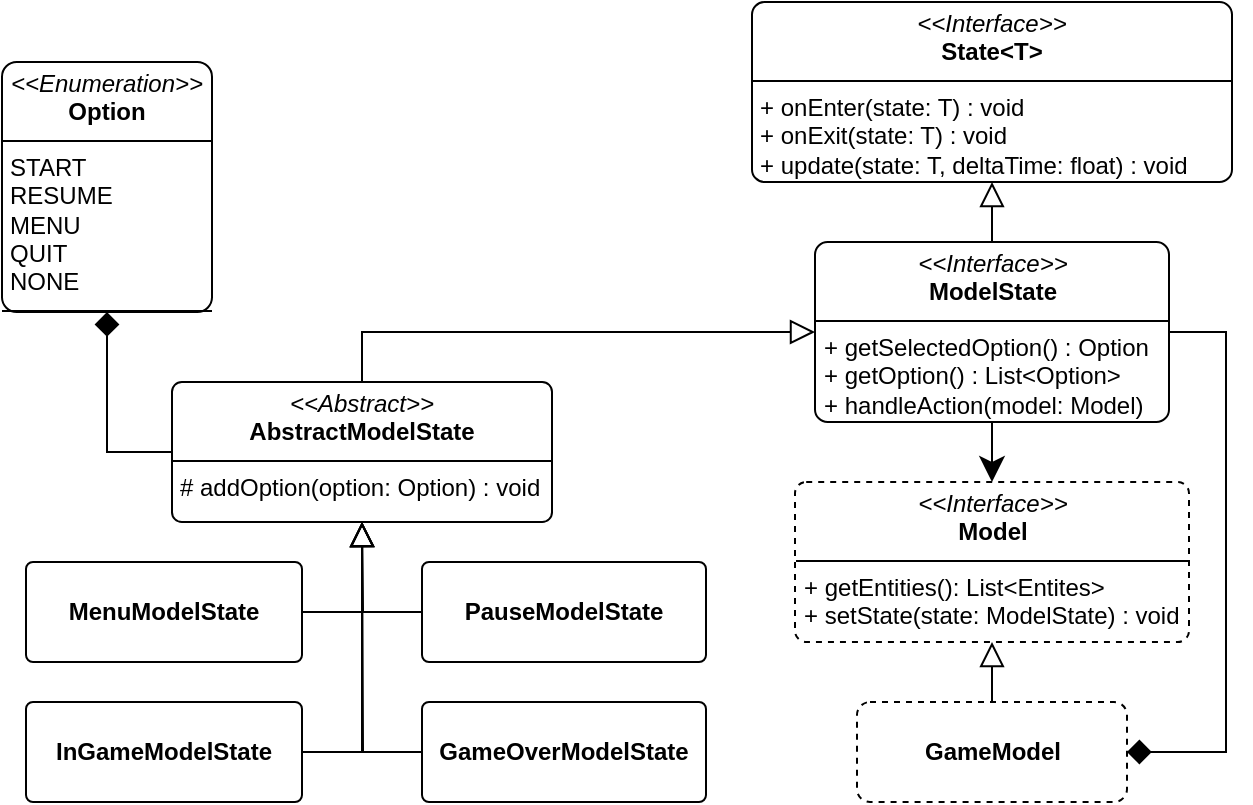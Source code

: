 <mxfile version="27.2.0">
  <diagram name="Page-1" id="MUpO-80bZ4cRYe_vbzj_">
    <mxGraphModel dx="1722" dy="1017" grid="1" gridSize="10" guides="1" tooltips="1" connect="1" arrows="1" fold="1" page="1" pageScale="1" pageWidth="850" pageHeight="1100" math="0" shadow="0">
      <root>
        <mxCell id="0" />
        <mxCell id="1" parent="0" />
        <mxCell id="PMgbwwrYKCj1JpObVLI5-1" value="&lt;p style=&quot;margin:0px;margin-top:4px;text-align:center;&quot;&gt;&lt;i&gt;&amp;lt;&amp;lt;Interface&amp;gt;&amp;gt;&lt;/i&gt;&lt;br&gt;&lt;b&gt;State&amp;lt;T&amp;gt;&lt;/b&gt;&lt;/p&gt;&lt;hr size=&quot;1&quot; style=&quot;border-style:solid;&quot;&gt;&lt;p style=&quot;margin:0px;margin-left:4px;&quot;&gt;+ onEnter(state: T) : void&lt;/p&gt;&lt;p style=&quot;margin:0px;margin-left:4px;&quot;&gt;+ onExit(state: T) : void&lt;/p&gt;&lt;p style=&quot;margin:0px;margin-left:4px;&quot;&gt;+ update(state: T, deltaTime: float) : void&lt;/p&gt;" style="verticalAlign=top;align=left;overflow=fill;html=1;whiteSpace=wrap;rounded=1;arcSize=7;" vertex="1" parent="1">
          <mxGeometry x="493" y="350" width="240" height="90" as="geometry" />
        </mxCell>
        <mxCell id="PMgbwwrYKCj1JpObVLI5-3" style="edgeStyle=orthogonalEdgeStyle;rounded=0;orthogonalLoop=1;jettySize=auto;html=1;exitX=0.5;exitY=0;exitDx=0;exitDy=0;entryX=0.5;entryY=1;entryDx=0;entryDy=0;endArrow=block;endFill=0;endSize=10;" edge="1" parent="1" source="PMgbwwrYKCj1JpObVLI5-2" target="PMgbwwrYKCj1JpObVLI5-1">
          <mxGeometry relative="1" as="geometry" />
        </mxCell>
        <mxCell id="PMgbwwrYKCj1JpObVLI5-6" style="edgeStyle=orthogonalEdgeStyle;rounded=0;orthogonalLoop=1;jettySize=auto;html=1;exitX=0.5;exitY=1;exitDx=0;exitDy=0;entryX=0.5;entryY=0;entryDx=0;entryDy=0;endSize=10;" edge="1" parent="1" source="PMgbwwrYKCj1JpObVLI5-2" target="PMgbwwrYKCj1JpObVLI5-4">
          <mxGeometry relative="1" as="geometry" />
        </mxCell>
        <mxCell id="PMgbwwrYKCj1JpObVLI5-28" style="edgeStyle=orthogonalEdgeStyle;rounded=0;orthogonalLoop=1;jettySize=auto;html=1;exitX=1;exitY=0.5;exitDx=0;exitDy=0;entryX=1;entryY=0.5;entryDx=0;entryDy=0;endSize=10;endArrow=diamond;endFill=1;" edge="1" parent="1" source="PMgbwwrYKCj1JpObVLI5-2" target="PMgbwwrYKCj1JpObVLI5-7">
          <mxGeometry relative="1" as="geometry">
            <Array as="points">
              <mxPoint x="730" y="515" />
              <mxPoint x="730" y="725" />
            </Array>
          </mxGeometry>
        </mxCell>
        <mxCell id="PMgbwwrYKCj1JpObVLI5-2" value="&lt;p style=&quot;margin:0px;margin-top:4px;text-align:center;&quot;&gt;&lt;i&gt;&amp;lt;&amp;lt;Interface&amp;gt;&amp;gt;&lt;/i&gt;&lt;br&gt;&lt;b&gt;ModelState&lt;/b&gt;&lt;/p&gt;&lt;hr size=&quot;1&quot; style=&quot;border-style:solid;&quot;&gt;&lt;p style=&quot;margin:0px;margin-left:4px;&quot;&gt;+ getSelectedOption() : Option&lt;/p&gt;&lt;p style=&quot;margin:0px;margin-left:4px;&quot;&gt;+ getOption() : List&amp;lt;Option&amp;gt;&lt;/p&gt;&lt;p style=&quot;margin:0px;margin-left:4px;&quot;&gt;+ handleAction(model: Model)&lt;/p&gt;" style="verticalAlign=top;align=left;overflow=fill;html=1;whiteSpace=wrap;rounded=1;arcSize=7;" vertex="1" parent="1">
          <mxGeometry x="524.5" y="470" width="177" height="90" as="geometry" />
        </mxCell>
        <mxCell id="PMgbwwrYKCj1JpObVLI5-4" value="&lt;p style=&quot;margin:0px;margin-top:4px;text-align:center;&quot;&gt;&lt;i&gt;&amp;lt;&amp;lt;Interface&amp;gt;&amp;gt;&lt;/i&gt;&lt;br&gt;&lt;b&gt;Model&lt;/b&gt;&lt;/p&gt;&lt;hr size=&quot;1&quot; style=&quot;border-style:solid;&quot;&gt;&lt;p style=&quot;margin:0px;margin-left:4px;&quot;&gt;+ getEntities(): List&amp;lt;Entites&amp;gt;&lt;br&gt;&lt;/p&gt;&lt;p style=&quot;margin:0px;margin-left:4px;&quot;&gt;+ setState(state: ModelState) : void&lt;/p&gt;" style="verticalAlign=top;align=left;overflow=fill;html=1;whiteSpace=wrap;rounded=1;arcSize=7;dashed=1;" vertex="1" parent="1">
          <mxGeometry x="514.5" y="590" width="197" height="80" as="geometry" />
        </mxCell>
        <mxCell id="PMgbwwrYKCj1JpObVLI5-8" style="edgeStyle=orthogonalEdgeStyle;rounded=0;orthogonalLoop=1;jettySize=auto;html=1;exitX=0.5;exitY=0;exitDx=0;exitDy=0;entryX=0.5;entryY=1;entryDx=0;entryDy=0;endArrow=block;endFill=0;endSize=10;" edge="1" parent="1" source="PMgbwwrYKCj1JpObVLI5-7" target="PMgbwwrYKCj1JpObVLI5-4">
          <mxGeometry relative="1" as="geometry" />
        </mxCell>
        <mxCell id="PMgbwwrYKCj1JpObVLI5-7" value="&lt;p style=&quot;margin:0px;margin-top:4px;text-align:center;&quot;&gt;&lt;br&gt;&lt;b&gt;GameModel&lt;/b&gt;&lt;/p&gt;&lt;p style=&quot;margin:0px;margin-top:4px;text-align:center;&quot;&gt;&lt;b&gt;&lt;br&gt;&lt;/b&gt;&lt;/p&gt;" style="verticalAlign=top;align=left;overflow=fill;html=1;whiteSpace=wrap;rounded=1;arcSize=13;dashed=1;" vertex="1" parent="1">
          <mxGeometry x="545.5" y="700" width="135" height="50" as="geometry" />
        </mxCell>
        <mxCell id="PMgbwwrYKCj1JpObVLI5-11" style="edgeStyle=orthogonalEdgeStyle;rounded=0;orthogonalLoop=1;jettySize=auto;html=1;exitX=0.5;exitY=0;exitDx=0;exitDy=0;entryX=0;entryY=0.5;entryDx=0;entryDy=0;endSize=10;endArrow=block;endFill=0;" edge="1" parent="1" source="PMgbwwrYKCj1JpObVLI5-10" target="PMgbwwrYKCj1JpObVLI5-2">
          <mxGeometry relative="1" as="geometry" />
        </mxCell>
        <mxCell id="PMgbwwrYKCj1JpObVLI5-31" style="edgeStyle=orthogonalEdgeStyle;rounded=0;orthogonalLoop=1;jettySize=auto;html=1;exitX=0;exitY=0.5;exitDx=0;exitDy=0;entryX=0.5;entryY=1;entryDx=0;entryDy=0;endArrow=diamond;endFill=1;endSize=10;" edge="1" parent="1" source="PMgbwwrYKCj1JpObVLI5-10" target="PMgbwwrYKCj1JpObVLI5-29">
          <mxGeometry relative="1" as="geometry" />
        </mxCell>
        <mxCell id="PMgbwwrYKCj1JpObVLI5-10" value="&lt;p style=&quot;margin:0px;margin-top:4px;text-align:center;&quot;&gt;&lt;i&gt;&amp;lt;&amp;lt;Abstract&amp;gt;&amp;gt;&lt;/i&gt;&lt;br&gt;&lt;b&gt;AbstractModelState&lt;/b&gt;&lt;/p&gt;&lt;hr size=&quot;1&quot; style=&quot;border-style:solid;&quot;&gt;&lt;p style=&quot;margin:0px;margin-left:4px;&quot;&gt;# addOption(option: Option) : void&lt;/p&gt;" style="verticalAlign=top;align=left;overflow=fill;html=1;whiteSpace=wrap;rounded=1;arcSize=7;" vertex="1" parent="1">
          <mxGeometry x="203" y="540" width="190" height="70" as="geometry" />
        </mxCell>
        <mxCell id="PMgbwwrYKCj1JpObVLI5-24" style="edgeStyle=orthogonalEdgeStyle;rounded=0;orthogonalLoop=1;jettySize=auto;html=1;exitX=1;exitY=0.5;exitDx=0;exitDy=0;entryX=0.5;entryY=1;entryDx=0;entryDy=0;endSize=10;endArrow=block;endFill=0;" edge="1" parent="1" source="PMgbwwrYKCj1JpObVLI5-12" target="PMgbwwrYKCj1JpObVLI5-10">
          <mxGeometry relative="1" as="geometry" />
        </mxCell>
        <mxCell id="PMgbwwrYKCj1JpObVLI5-12" value="&lt;p style=&quot;margin:0px;margin-top:4px;text-align:center;&quot;&gt;&lt;br&gt;&lt;b&gt;MenuModelState&lt;/b&gt;&lt;/p&gt;" style="verticalAlign=top;align=left;overflow=fill;html=1;whiteSpace=wrap;rounded=1;arcSize=7;" vertex="1" parent="1">
          <mxGeometry x="130" y="630" width="138" height="50" as="geometry" />
        </mxCell>
        <mxCell id="PMgbwwrYKCj1JpObVLI5-26" style="edgeStyle=orthogonalEdgeStyle;rounded=0;orthogonalLoop=1;jettySize=auto;html=1;exitX=1;exitY=0.5;exitDx=0;exitDy=0;entryX=0.5;entryY=1;entryDx=0;entryDy=0;endSize=10;endArrow=block;endFill=0;" edge="1" parent="1" source="PMgbwwrYKCj1JpObVLI5-13" target="PMgbwwrYKCj1JpObVLI5-10">
          <mxGeometry relative="1" as="geometry" />
        </mxCell>
        <mxCell id="PMgbwwrYKCj1JpObVLI5-13" value="&lt;p style=&quot;margin:0px;margin-top:4px;text-align:center;&quot;&gt;&lt;br&gt;&lt;b&gt;InGameModelState&lt;/b&gt;&lt;/p&gt;" style="verticalAlign=top;align=left;overflow=fill;html=1;whiteSpace=wrap;rounded=1;arcSize=7;" vertex="1" parent="1">
          <mxGeometry x="130" y="700" width="138" height="50" as="geometry" />
        </mxCell>
        <mxCell id="PMgbwwrYKCj1JpObVLI5-25" style="edgeStyle=orthogonalEdgeStyle;rounded=0;orthogonalLoop=1;jettySize=auto;html=1;exitX=0;exitY=0.5;exitDx=0;exitDy=0;endSize=10;endArrow=block;endFill=0;" edge="1" parent="1" source="PMgbwwrYKCj1JpObVLI5-14">
          <mxGeometry relative="1" as="geometry">
            <mxPoint x="298" y="610" as="targetPoint" />
          </mxGeometry>
        </mxCell>
        <mxCell id="PMgbwwrYKCj1JpObVLI5-14" value="&lt;p style=&quot;margin:0px;margin-top:4px;text-align:center;&quot;&gt;&lt;br&gt;&lt;b&gt;PauseModelState&lt;/b&gt;&lt;/p&gt;" style="verticalAlign=top;align=left;overflow=fill;html=1;whiteSpace=wrap;rounded=1;arcSize=7;" vertex="1" parent="1">
          <mxGeometry x="328" y="630" width="142" height="50" as="geometry" />
        </mxCell>
        <mxCell id="PMgbwwrYKCj1JpObVLI5-27" style="edgeStyle=orthogonalEdgeStyle;rounded=0;orthogonalLoop=1;jettySize=auto;html=1;exitX=0;exitY=0.5;exitDx=0;exitDy=0;endSize=10;endArrow=block;endFill=0;" edge="1" parent="1" source="PMgbwwrYKCj1JpObVLI5-15">
          <mxGeometry relative="1" as="geometry">
            <mxPoint x="298" y="610" as="targetPoint" />
          </mxGeometry>
        </mxCell>
        <mxCell id="PMgbwwrYKCj1JpObVLI5-15" value="&lt;p style=&quot;margin:0px;margin-top:4px;text-align:center;&quot;&gt;&lt;br&gt;&lt;b&gt;GameOverModelState&lt;/b&gt;&lt;/p&gt;" style="verticalAlign=top;align=left;overflow=fill;html=1;whiteSpace=wrap;rounded=1;arcSize=7;" vertex="1" parent="1">
          <mxGeometry x="328" y="700" width="142" height="50" as="geometry" />
        </mxCell>
        <mxCell id="PMgbwwrYKCj1JpObVLI5-29" value="&lt;p style=&quot;margin:0px;margin-top:4px;text-align:center;&quot;&gt;&lt;i&gt;&amp;lt;&amp;lt;Enumeration&amp;gt;&amp;gt;&lt;/i&gt;&lt;br&gt;&lt;b&gt;Option&lt;/b&gt;&lt;/p&gt;&lt;hr size=&quot;1&quot; style=&quot;border-style:solid;&quot;&gt;&lt;p style=&quot;margin:0px;margin-left:4px;&quot;&gt;START&lt;/p&gt;&lt;p style=&quot;margin:0px;margin-left:4px;&quot;&gt;RESUME&lt;/p&gt;&lt;p style=&quot;margin:0px;margin-left:4px;&quot;&gt;MENU&lt;/p&gt;&lt;p style=&quot;margin:0px;margin-left:4px;&quot;&gt;QUIT&lt;/p&gt;&lt;p style=&quot;margin:0px;margin-left:4px;&quot;&gt;NONE&lt;/p&gt;&lt;hr size=&quot;1&quot; style=&quot;border-style:solid;&quot;&gt;&lt;p style=&quot;margin:0px;margin-left:4px;&quot;&gt;&lt;br&gt;&lt;/p&gt;" style="verticalAlign=top;align=left;overflow=fill;html=1;whiteSpace=wrap;rounded=1;arcSize=7;" vertex="1" parent="1">
          <mxGeometry x="118" y="380" width="105" height="125" as="geometry" />
        </mxCell>
      </root>
    </mxGraphModel>
  </diagram>
</mxfile>
